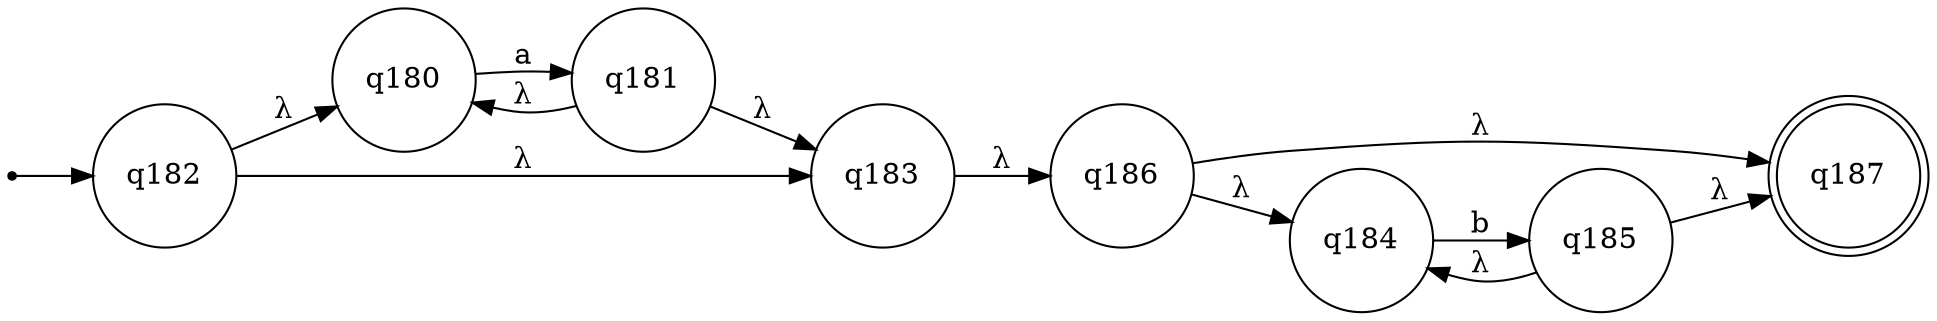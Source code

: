digraph {
  rankdir=LR;

  node [shape = point]; __start_point__
  q185[shape=circle]
  q186[shape=circle]
  q187[shape=doublecircle]
  q180[shape=circle]
  q181[shape=circle]
  q182[shape=circle]
  q184[shape=circle]
  q183[shape=circle]

  __start_point__ -> q182
  q180 -> q181[label="a"]
  q182 -> q180[label="λ"]
  q182 -> q183[label="λ"]
  q181 -> q180[label="λ"]
  q181 -> q183[label="λ"]
  q184 -> q185[label="b"]
  q186 -> q184[label="λ"]
  q186 -> q187[label="λ"]
  q185 -> q184[label="λ"]
  q185 -> q187[label="λ"]
  q183 -> q186[label="λ"]
}
